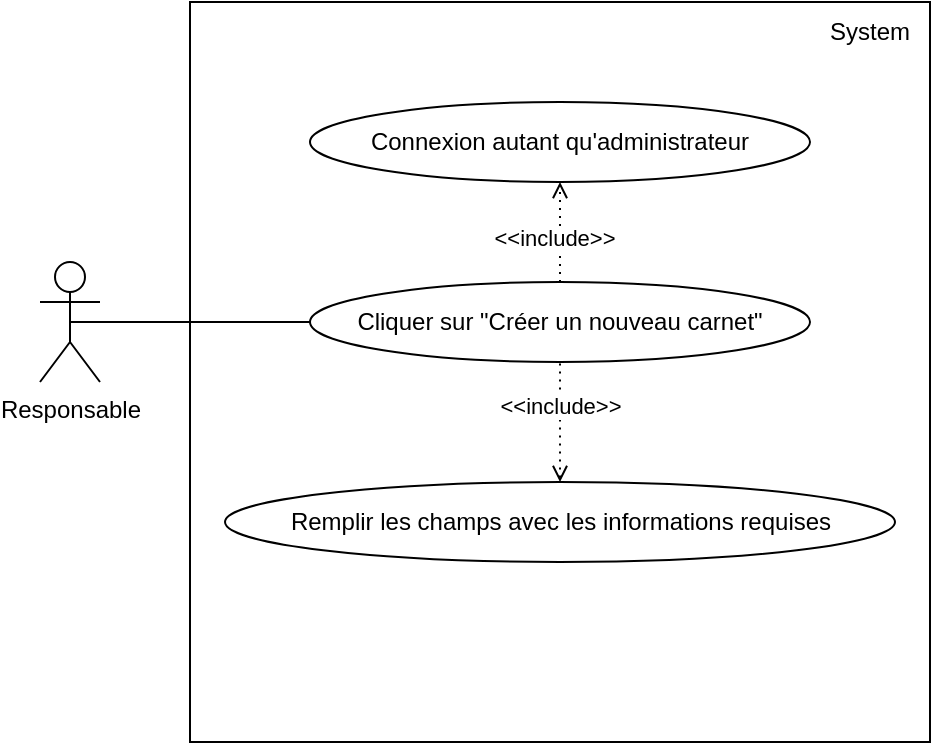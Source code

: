 <mxfile version="15.8.7" type="device"><diagram id="DzZwOGL5vRgJpkpJeLcz" name="Page-1"><mxGraphModel dx="441" dy="672" grid="1" gridSize="10" guides="1" tooltips="1" connect="1" arrows="1" fold="1" page="1" pageScale="1" pageWidth="1169" pageHeight="827" math="0" shadow="0"><root><mxCell id="0"/><mxCell id="1" parent="0"/><mxCell id="QOAkXewwKZ1jwhHlzUaF-1" value="" style="whiteSpace=wrap;html=1;aspect=fixed;" parent="1" vertex="1"><mxGeometry x="295" y="120" width="370" height="370" as="geometry"/></mxCell><mxCell id="QOAkXewwKZ1jwhHlzUaF-2" value="Responsable" style="shape=umlActor;verticalLabelPosition=bottom;verticalAlign=top;html=1;outlineConnect=0;" parent="1" vertex="1"><mxGeometry x="220" y="250" width="30" height="60" as="geometry"/></mxCell><mxCell id="QOAkXewwKZ1jwhHlzUaF-3" value="System" style="text;html=1;strokeColor=none;fillColor=none;align=center;verticalAlign=middle;whiteSpace=wrap;rounded=0;" parent="1" vertex="1"><mxGeometry x="605" y="120" width="60" height="30" as="geometry"/></mxCell><mxCell id="QOAkXewwKZ1jwhHlzUaF-4" value="Connexion autant qu'administrateur" style="ellipse;whiteSpace=wrap;html=1;" parent="1" vertex="1"><mxGeometry x="355" y="170" width="250" height="40" as="geometry"/></mxCell><mxCell id="QOAkXewwKZ1jwhHlzUaF-6" value="Cliquer sur &quot;Créer un nouveau carnet&quot;" style="ellipse;whiteSpace=wrap;html=1;" parent="1" vertex="1"><mxGeometry x="355" y="260" width="250" height="40" as="geometry"/></mxCell><mxCell id="QOAkXewwKZ1jwhHlzUaF-7" value="Remplir les champs avec les informations requises" style="ellipse;whiteSpace=wrap;html=1;" parent="1" vertex="1"><mxGeometry x="312.5" y="360" width="335" height="40" as="geometry"/></mxCell><mxCell id="QOAkXewwKZ1jwhHlzUaF-8" value="" style="endArrow=none;html=1;rounded=0;exitX=0.5;exitY=0.5;exitDx=0;exitDy=0;exitPerimeter=0;entryX=0;entryY=0.5;entryDx=0;entryDy=0;" parent="1" source="QOAkXewwKZ1jwhHlzUaF-2" target="QOAkXewwKZ1jwhHlzUaF-6" edge="1"><mxGeometry width="50" height="50" relative="1" as="geometry"><mxPoint x="480" y="340" as="sourcePoint"/><mxPoint x="530" y="290" as="targetPoint"/></mxGeometry></mxCell><mxCell id="QOAkXewwKZ1jwhHlzUaF-9" value="" style="endArrow=open;dashed=1;html=1;dashPattern=1 3;strokeWidth=1;rounded=0;entryX=0.5;entryY=1;entryDx=0;entryDy=0;exitX=0.5;exitY=0;exitDx=0;exitDy=0;endFill=0;" parent="1" source="QOAkXewwKZ1jwhHlzUaF-6" target="QOAkXewwKZ1jwhHlzUaF-4" edge="1"><mxGeometry width="50" height="50" relative="1" as="geometry"><mxPoint x="480" y="340" as="sourcePoint"/><mxPoint x="530" y="290" as="targetPoint"/></mxGeometry></mxCell><mxCell id="QOAkXewwKZ1jwhHlzUaF-11" value="&amp;lt;&amp;lt;include&amp;gt;&amp;gt;" style="edgeLabel;html=1;align=center;verticalAlign=middle;resizable=0;points=[];" parent="QOAkXewwKZ1jwhHlzUaF-9" vertex="1" connectable="0"><mxGeometry x="-0.12" y="3" relative="1" as="geometry"><mxPoint as="offset"/></mxGeometry></mxCell><mxCell id="QOAkXewwKZ1jwhHlzUaF-10" value="" style="endArrow=none;dashed=1;html=1;dashPattern=1 3;strokeWidth=1;rounded=0;exitX=0.5;exitY=0;exitDx=0;exitDy=0;entryX=0.5;entryY=1;entryDx=0;entryDy=0;startArrow=open;startFill=0;" parent="1" source="QOAkXewwKZ1jwhHlzUaF-7" target="QOAkXewwKZ1jwhHlzUaF-6" edge="1"><mxGeometry width="50" height="50" relative="1" as="geometry"><mxPoint x="480" y="340" as="sourcePoint"/><mxPoint x="530" y="290" as="targetPoint"/></mxGeometry></mxCell><mxCell id="QOAkXewwKZ1jwhHlzUaF-12" value="&amp;lt;&amp;lt;include&amp;gt;&amp;gt;" style="edgeLabel;html=1;align=center;verticalAlign=middle;resizable=0;points=[];" parent="QOAkXewwKZ1jwhHlzUaF-10" vertex="1" connectable="0"><mxGeometry x="0.267" relative="1" as="geometry"><mxPoint as="offset"/></mxGeometry></mxCell></root></mxGraphModel></diagram></mxfile>